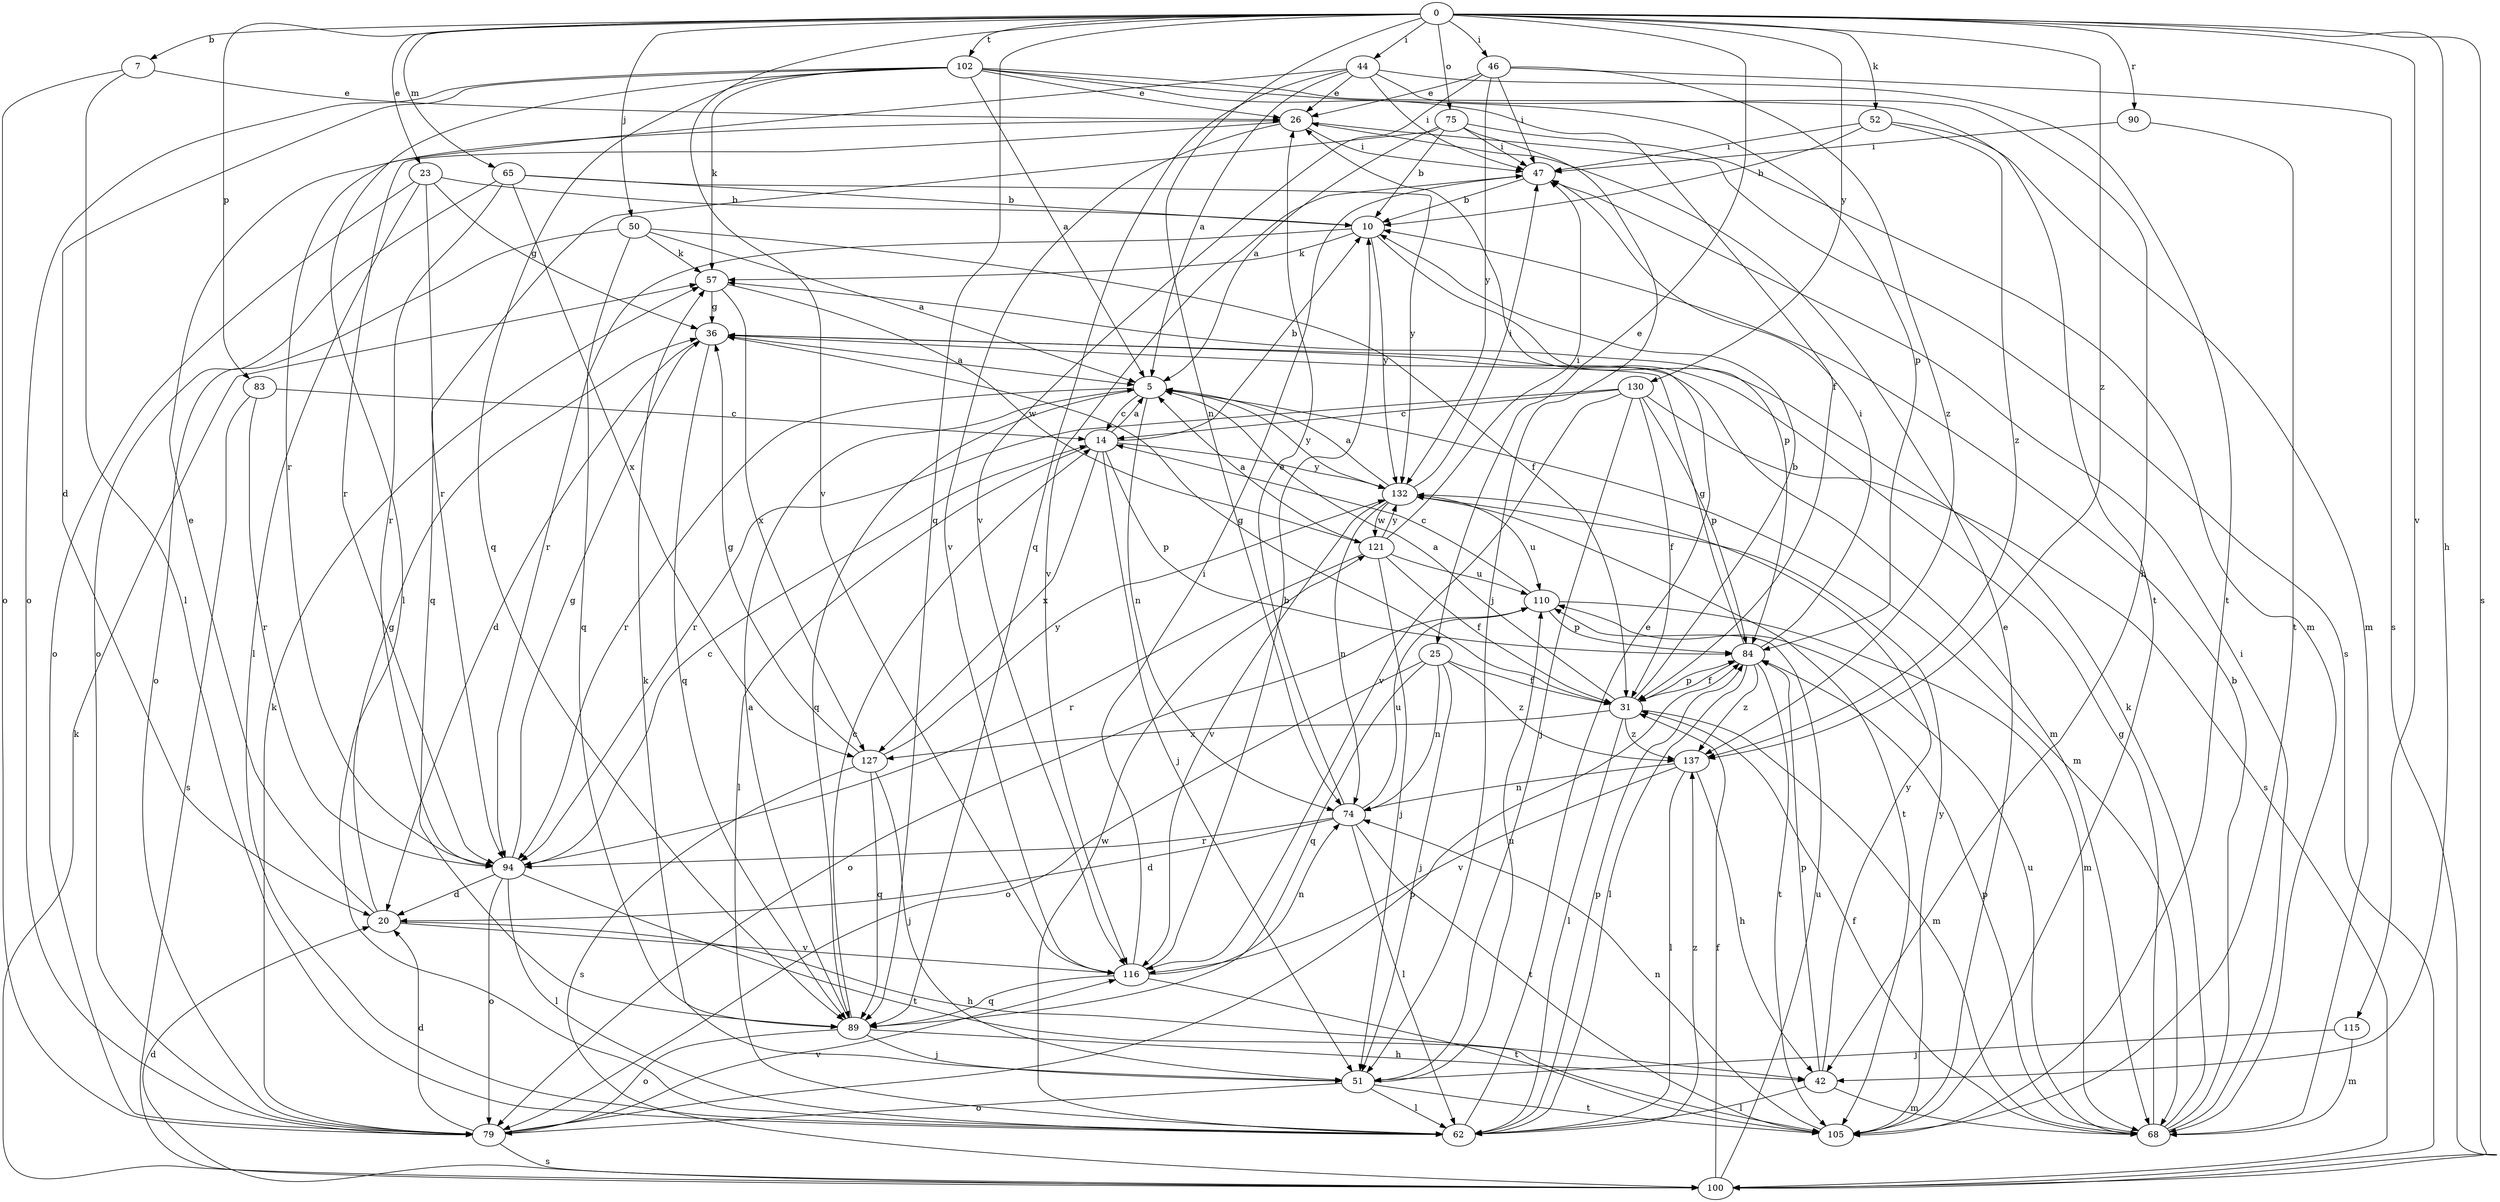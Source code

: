 strict digraph  {
0;
5;
7;
10;
14;
20;
23;
25;
26;
31;
36;
42;
44;
46;
47;
50;
51;
52;
57;
62;
65;
68;
74;
75;
79;
83;
84;
89;
90;
94;
100;
102;
105;
110;
115;
116;
121;
127;
130;
132;
137;
0 -> 7  [label=b];
0 -> 23  [label=e];
0 -> 25  [label=e];
0 -> 42  [label=h];
0 -> 44  [label=i];
0 -> 46  [label=i];
0 -> 50  [label=j];
0 -> 52  [label=k];
0 -> 65  [label=m];
0 -> 74  [label=n];
0 -> 75  [label=o];
0 -> 83  [label=p];
0 -> 89  [label=q];
0 -> 90  [label=r];
0 -> 100  [label=s];
0 -> 102  [label=t];
0 -> 115  [label=v];
0 -> 116  [label=v];
0 -> 130  [label=y];
0 -> 137  [label=z];
5 -> 14  [label=c];
5 -> 68  [label=m];
5 -> 74  [label=n];
5 -> 89  [label=q];
5 -> 94  [label=r];
5 -> 132  [label=y];
7 -> 26  [label=e];
7 -> 62  [label=l];
7 -> 79  [label=o];
10 -> 57  [label=k];
10 -> 84  [label=p];
10 -> 94  [label=r];
10 -> 132  [label=y];
14 -> 5  [label=a];
14 -> 10  [label=b];
14 -> 51  [label=j];
14 -> 62  [label=l];
14 -> 84  [label=p];
14 -> 127  [label=x];
14 -> 132  [label=y];
20 -> 26  [label=e];
20 -> 36  [label=g];
20 -> 42  [label=h];
20 -> 116  [label=v];
23 -> 10  [label=b];
23 -> 36  [label=g];
23 -> 62  [label=l];
23 -> 79  [label=o];
23 -> 89  [label=q];
25 -> 31  [label=f];
25 -> 51  [label=j];
25 -> 74  [label=n];
25 -> 79  [label=o];
25 -> 89  [label=q];
25 -> 137  [label=z];
26 -> 47  [label=i];
26 -> 94  [label=r];
26 -> 100  [label=s];
26 -> 116  [label=v];
31 -> 5  [label=a];
31 -> 10  [label=b];
31 -> 36  [label=g];
31 -> 62  [label=l];
31 -> 68  [label=m];
31 -> 84  [label=p];
31 -> 127  [label=x];
31 -> 137  [label=z];
36 -> 5  [label=a];
36 -> 20  [label=d];
36 -> 68  [label=m];
36 -> 89  [label=q];
42 -> 62  [label=l];
42 -> 68  [label=m];
42 -> 84  [label=p];
42 -> 132  [label=y];
44 -> 5  [label=a];
44 -> 26  [label=e];
44 -> 42  [label=h];
44 -> 47  [label=i];
44 -> 89  [label=q];
44 -> 94  [label=r];
44 -> 105  [label=t];
46 -> 26  [label=e];
46 -> 47  [label=i];
46 -> 100  [label=s];
46 -> 116  [label=v];
46 -> 132  [label=y];
46 -> 137  [label=z];
47 -> 10  [label=b];
47 -> 116  [label=v];
50 -> 5  [label=a];
50 -> 31  [label=f];
50 -> 57  [label=k];
50 -> 79  [label=o];
50 -> 89  [label=q];
51 -> 57  [label=k];
51 -> 62  [label=l];
51 -> 79  [label=o];
51 -> 105  [label=t];
51 -> 110  [label=u];
52 -> 10  [label=b];
52 -> 47  [label=i];
52 -> 68  [label=m];
52 -> 137  [label=z];
57 -> 36  [label=g];
57 -> 121  [label=w];
57 -> 127  [label=x];
62 -> 26  [label=e];
62 -> 84  [label=p];
62 -> 121  [label=w];
62 -> 137  [label=z];
65 -> 10  [label=b];
65 -> 79  [label=o];
65 -> 94  [label=r];
65 -> 127  [label=x];
65 -> 132  [label=y];
68 -> 10  [label=b];
68 -> 31  [label=f];
68 -> 36  [label=g];
68 -> 47  [label=i];
68 -> 57  [label=k];
68 -> 84  [label=p];
68 -> 110  [label=u];
74 -> 20  [label=d];
74 -> 26  [label=e];
74 -> 62  [label=l];
74 -> 94  [label=r];
74 -> 105  [label=t];
74 -> 110  [label=u];
75 -> 5  [label=a];
75 -> 10  [label=b];
75 -> 47  [label=i];
75 -> 51  [label=j];
75 -> 68  [label=m];
75 -> 94  [label=r];
79 -> 20  [label=d];
79 -> 57  [label=k];
79 -> 84  [label=p];
79 -> 100  [label=s];
79 -> 116  [label=v];
83 -> 14  [label=c];
83 -> 94  [label=r];
83 -> 100  [label=s];
84 -> 31  [label=f];
84 -> 36  [label=g];
84 -> 47  [label=i];
84 -> 62  [label=l];
84 -> 105  [label=t];
84 -> 137  [label=z];
89 -> 5  [label=a];
89 -> 14  [label=c];
89 -> 42  [label=h];
89 -> 51  [label=j];
89 -> 79  [label=o];
90 -> 47  [label=i];
90 -> 105  [label=t];
94 -> 14  [label=c];
94 -> 20  [label=d];
94 -> 36  [label=g];
94 -> 62  [label=l];
94 -> 79  [label=o];
94 -> 105  [label=t];
100 -> 20  [label=d];
100 -> 31  [label=f];
100 -> 57  [label=k];
100 -> 110  [label=u];
102 -> 5  [label=a];
102 -> 20  [label=d];
102 -> 26  [label=e];
102 -> 31  [label=f];
102 -> 57  [label=k];
102 -> 62  [label=l];
102 -> 79  [label=o];
102 -> 84  [label=p];
102 -> 89  [label=q];
102 -> 105  [label=t];
105 -> 26  [label=e];
105 -> 74  [label=n];
105 -> 132  [label=y];
110 -> 14  [label=c];
110 -> 68  [label=m];
110 -> 79  [label=o];
110 -> 84  [label=p];
115 -> 51  [label=j];
115 -> 68  [label=m];
116 -> 10  [label=b];
116 -> 47  [label=i];
116 -> 74  [label=n];
116 -> 89  [label=q];
116 -> 105  [label=t];
121 -> 5  [label=a];
121 -> 31  [label=f];
121 -> 47  [label=i];
121 -> 51  [label=j];
121 -> 94  [label=r];
121 -> 110  [label=u];
121 -> 132  [label=y];
127 -> 36  [label=g];
127 -> 51  [label=j];
127 -> 89  [label=q];
127 -> 100  [label=s];
127 -> 132  [label=y];
130 -> 14  [label=c];
130 -> 31  [label=f];
130 -> 51  [label=j];
130 -> 84  [label=p];
130 -> 94  [label=r];
130 -> 100  [label=s];
130 -> 116  [label=v];
132 -> 5  [label=a];
132 -> 47  [label=i];
132 -> 74  [label=n];
132 -> 105  [label=t];
132 -> 110  [label=u];
132 -> 116  [label=v];
132 -> 121  [label=w];
137 -> 42  [label=h];
137 -> 62  [label=l];
137 -> 74  [label=n];
137 -> 116  [label=v];
}
